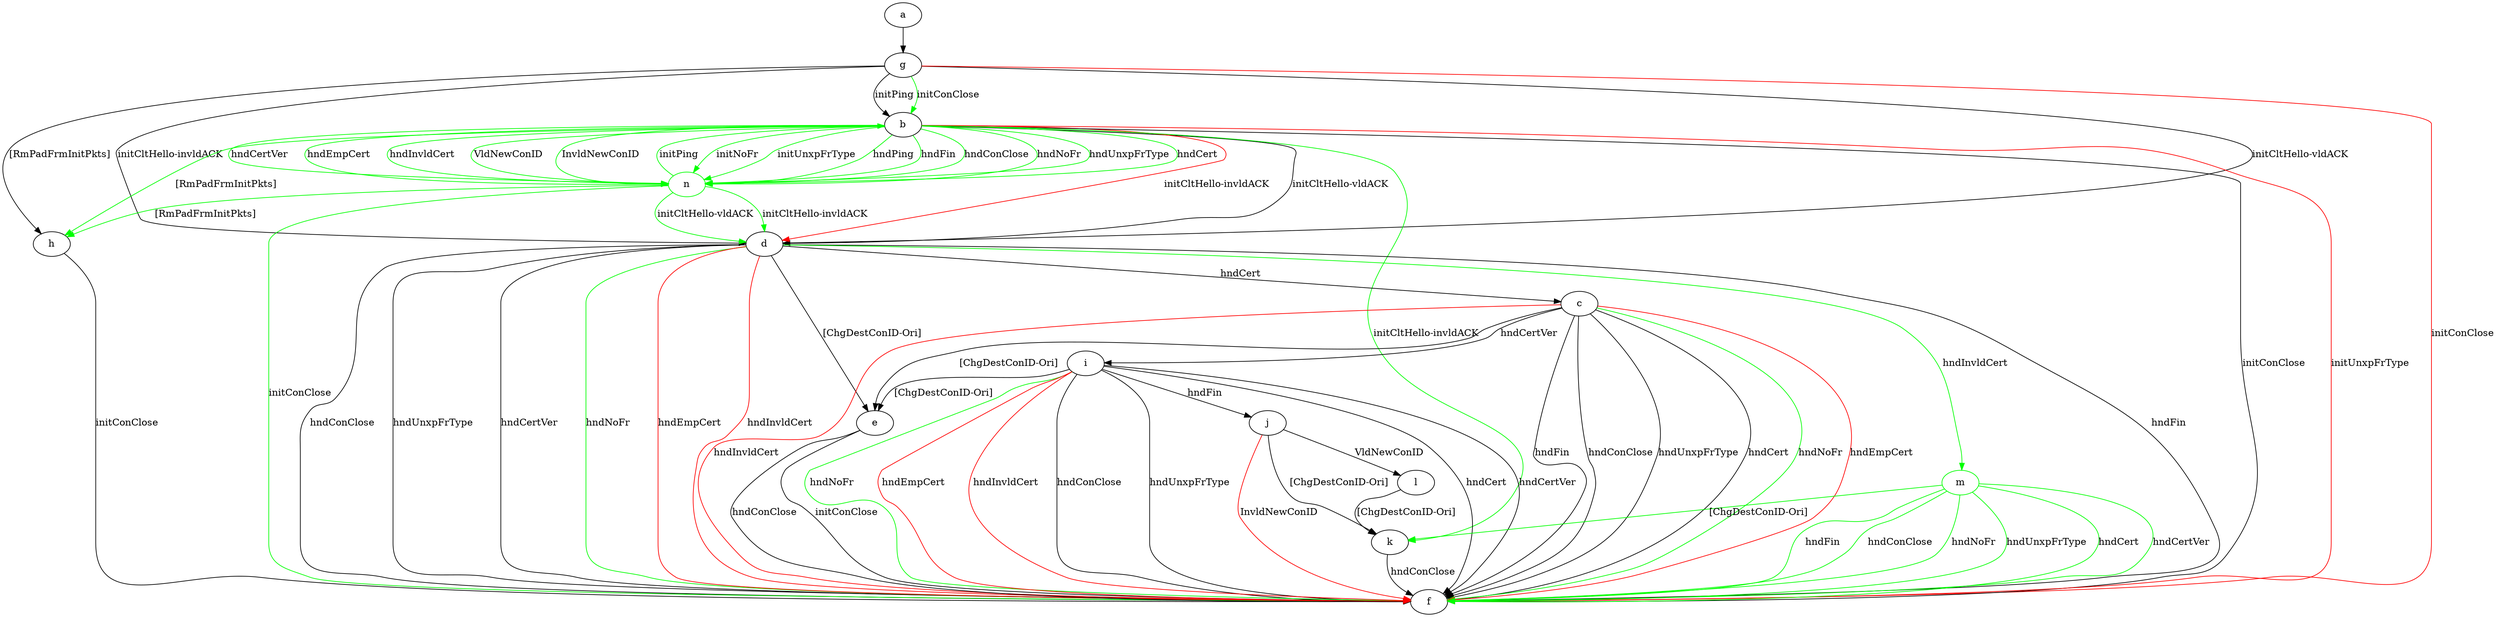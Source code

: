 digraph "" {
	a -> g	[key=0];
	b -> d	[key=0,
		label="initCltHello-vldACK "];
	b -> d	[key=1,
		color=red,
		label="initCltHello-invldACK "];
	b -> f	[key=0,
		label="initConClose "];
	b -> f	[key=1,
		color=red,
		label="initUnxpFrType "];
	b -> h	[key=0,
		color=green,
		label="[RmPadFrmInitPkts] "];
	b -> k	[key=0,
		color=green,
		label="initCltHello-invldACK "];
	n	[color=green];
	b -> n	[key=0,
		color=green,
		label="initNoFr "];
	b -> n	[key=1,
		color=green,
		label="initUnxpFrType "];
	b -> n	[key=2,
		color=green,
		label="hndPing "];
	b -> n	[key=3,
		color=green,
		label="hndFin "];
	b -> n	[key=4,
		color=green,
		label="hndConClose "];
	b -> n	[key=5,
		color=green,
		label="hndNoFr "];
	b -> n	[key=6,
		color=green,
		label="hndUnxpFrType "];
	b -> n	[key=7,
		color=green,
		label="hndCert "];
	b -> n	[key=8,
		color=green,
		label="hndCertVer "];
	b -> n	[key=9,
		color=green,
		label="hndEmpCert "];
	b -> n	[key=10,
		color=green,
		label="hndInvldCert "];
	b -> n	[key=11,
		color=green,
		label="VldNewConID "];
	b -> n	[key=12,
		color=green,
		label="InvldNewConID "];
	c -> e	[key=0,
		label="[ChgDestConID-Ori] "];
	c -> f	[key=0,
		label="hndFin "];
	c -> f	[key=1,
		label="hndConClose "];
	c -> f	[key=2,
		label="hndUnxpFrType "];
	c -> f	[key=3,
		label="hndCert "];
	c -> f	[key=4,
		color=green,
		label="hndNoFr "];
	c -> f	[key=5,
		color=red,
		label="hndEmpCert "];
	c -> f	[key=6,
		color=red,
		label="hndInvldCert "];
	c -> i	[key=0,
		label="hndCertVer "];
	d -> c	[key=0,
		label="hndCert "];
	d -> e	[key=0,
		label="[ChgDestConID-Ori] "];
	d -> f	[key=0,
		label="hndFin "];
	d -> f	[key=1,
		label="hndConClose "];
	d -> f	[key=2,
		label="hndUnxpFrType "];
	d -> f	[key=3,
		label="hndCertVer "];
	d -> f	[key=4,
		color=green,
		label="hndNoFr "];
	d -> f	[key=5,
		color=red,
		label="hndEmpCert "];
	d -> f	[key=6,
		color=red,
		label="hndInvldCert "];
	m	[color=green];
	d -> m	[key=0,
		color=green,
		label="hndInvldCert "];
	e -> f	[key=0,
		label="initConClose "];
	e -> f	[key=1,
		label="hndConClose "];
	g -> b	[key=0,
		label="initPing "];
	g -> b	[key=1,
		color=green,
		label="initConClose "];
	g -> d	[key=0,
		label="initCltHello-vldACK "];
	g -> d	[key=1,
		label="initCltHello-invldACK "];
	g -> f	[key=0,
		color=red,
		label="initConClose "];
	g -> h	[key=0,
		label="[RmPadFrmInitPkts] "];
	h -> f	[key=0,
		label="initConClose "];
	i -> e	[key=0,
		label="[ChgDestConID-Ori] "];
	i -> f	[key=0,
		label="hndConClose "];
	i -> f	[key=1,
		label="hndUnxpFrType "];
	i -> f	[key=2,
		label="hndCert "];
	i -> f	[key=3,
		label="hndCertVer "];
	i -> f	[key=4,
		color=green,
		label="hndNoFr "];
	i -> f	[key=5,
		color=red,
		label="hndEmpCert "];
	i -> f	[key=6,
		color=red,
		label="hndInvldCert "];
	i -> j	[key=0,
		label="hndFin "];
	j -> f	[key=0,
		color=red,
		label="InvldNewConID "];
	j -> k	[key=0,
		label="[ChgDestConID-Ori] "];
	j -> l	[key=0,
		label="VldNewConID "];
	k -> f	[key=0,
		label="hndConClose "];
	l -> k	[key=0,
		label="[ChgDestConID-Ori] "];
	m -> f	[key=0,
		color=green,
		label="hndFin "];
	m -> f	[key=1,
		color=green,
		label="hndConClose "];
	m -> f	[key=2,
		color=green,
		label="hndNoFr "];
	m -> f	[key=3,
		color=green,
		label="hndUnxpFrType "];
	m -> f	[key=4,
		color=green,
		label="hndCert "];
	m -> f	[key=5,
		color=green,
		label="hndCertVer "];
	m -> k	[key=0,
		color=green,
		label="[ChgDestConID-Ori] "];
	n -> b	[key=0,
		color=green,
		label="initPing "];
	n -> d	[key=0,
		color=green,
		label="initCltHello-vldACK "];
	n -> d	[key=1,
		color=green,
		label="initCltHello-invldACK "];
	n -> f	[key=0,
		color=green,
		label="initConClose "];
	n -> h	[key=0,
		color=green,
		label="[RmPadFrmInitPkts] "];
}
